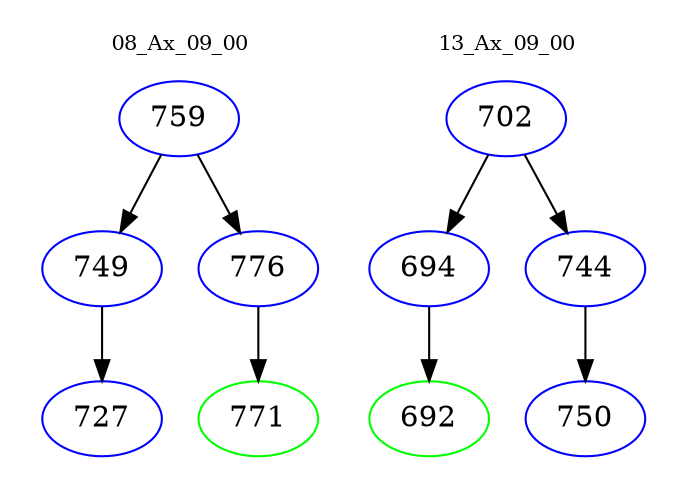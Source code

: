 digraph{
subgraph cluster_0 {
color = white
label = "08_Ax_09_00";
fontsize=10;
T0_759 [label="759", color="blue"]
T0_759 -> T0_749 [color="black"]
T0_749 [label="749", color="blue"]
T0_749 -> T0_727 [color="black"]
T0_727 [label="727", color="blue"]
T0_759 -> T0_776 [color="black"]
T0_776 [label="776", color="blue"]
T0_776 -> T0_771 [color="black"]
T0_771 [label="771", color="green"]
}
subgraph cluster_1 {
color = white
label = "13_Ax_09_00";
fontsize=10;
T1_702 [label="702", color="blue"]
T1_702 -> T1_694 [color="black"]
T1_694 [label="694", color="blue"]
T1_694 -> T1_692 [color="black"]
T1_692 [label="692", color="green"]
T1_702 -> T1_744 [color="black"]
T1_744 [label="744", color="blue"]
T1_744 -> T1_750 [color="black"]
T1_750 [label="750", color="blue"]
}
}
